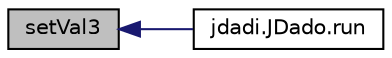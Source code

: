 digraph "setVal3"
{
 // INTERACTIVE_SVG=YES
  edge [fontname="Helvetica",fontsize="10",labelfontname="Helvetica",labelfontsize="10"];
  node [fontname="Helvetica",fontsize="10",shape=record];
  rankdir="LR";
  Node18 [label="setVal3",height=0.2,width=0.4,color="black", fillcolor="grey75", style="filled", fontcolor="black"];
  Node18 -> Node19 [dir="back",color="midnightblue",fontsize="10",style="solid",fontname="Helvetica"];
  Node19 [label="jdadi.JDado.run",height=0.2,width=0.4,color="black", fillcolor="white", style="filled",URL="$classjdadi_1_1_j_dado.html#a13a43e6d814de94978c515cb084873b1",tooltip="Override del metodo run, permette di calcolare un numero random da 1 a 6 e stamparlo in output..."];
}

